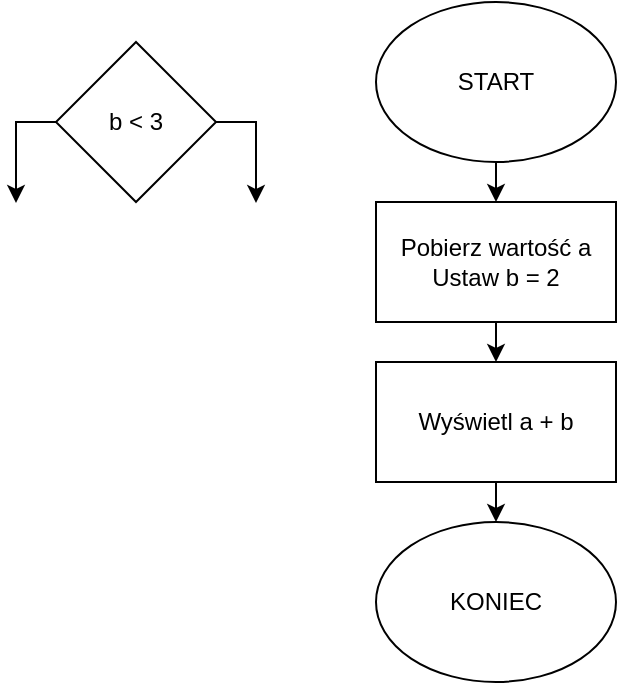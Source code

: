 <mxfile version="20.8.20" type="github">
  <diagram id="C5RBs43oDa-KdzZeNtuy" name="Page-1">
    <mxGraphModel dx="1434" dy="796" grid="1" gridSize="10" guides="1" tooltips="1" connect="1" arrows="1" fold="1" page="1" pageScale="1" pageWidth="827" pageHeight="1169" math="0" shadow="0">
      <root>
        <mxCell id="WIyWlLk6GJQsqaUBKTNV-0" />
        <mxCell id="WIyWlLk6GJQsqaUBKTNV-1" parent="WIyWlLk6GJQsqaUBKTNV-0" />
        <mxCell id="XfovjJsDHhwmgDvpTh42-8" style="edgeStyle=orthogonalEdgeStyle;rounded=0;orthogonalLoop=1;jettySize=auto;html=1;exitX=0.5;exitY=1;exitDx=0;exitDy=0;entryX=0.5;entryY=0;entryDx=0;entryDy=0;" edge="1" parent="WIyWlLk6GJQsqaUBKTNV-1" source="XfovjJsDHhwmgDvpTh42-0" target="XfovjJsDHhwmgDvpTh42-1">
          <mxGeometry relative="1" as="geometry" />
        </mxCell>
        <mxCell id="XfovjJsDHhwmgDvpTh42-0" value="START" style="ellipse;whiteSpace=wrap;html=1;" vertex="1" parent="WIyWlLk6GJQsqaUBKTNV-1">
          <mxGeometry x="680" y="20" width="120" height="80" as="geometry" />
        </mxCell>
        <mxCell id="XfovjJsDHhwmgDvpTh42-9" style="edgeStyle=orthogonalEdgeStyle;rounded=0;orthogonalLoop=1;jettySize=auto;html=1;exitX=0.5;exitY=1;exitDx=0;exitDy=0;entryX=0.5;entryY=0;entryDx=0;entryDy=0;" edge="1" parent="WIyWlLk6GJQsqaUBKTNV-1" source="XfovjJsDHhwmgDvpTh42-1" target="XfovjJsDHhwmgDvpTh42-4">
          <mxGeometry relative="1" as="geometry" />
        </mxCell>
        <mxCell id="XfovjJsDHhwmgDvpTh42-1" value="Pobierz wartość a&lt;br&gt;Ustaw b = 2" style="rounded=0;whiteSpace=wrap;html=1;" vertex="1" parent="WIyWlLk6GJQsqaUBKTNV-1">
          <mxGeometry x="680" y="120" width="120" height="60" as="geometry" />
        </mxCell>
        <mxCell id="XfovjJsDHhwmgDvpTh42-7" style="edgeStyle=orthogonalEdgeStyle;rounded=0;orthogonalLoop=1;jettySize=auto;html=1;exitX=0.5;exitY=1;exitDx=0;exitDy=0;entryX=0.5;entryY=0;entryDx=0;entryDy=0;" edge="1" parent="WIyWlLk6GJQsqaUBKTNV-1" source="XfovjJsDHhwmgDvpTh42-4" target="XfovjJsDHhwmgDvpTh42-6">
          <mxGeometry relative="1" as="geometry" />
        </mxCell>
        <mxCell id="XfovjJsDHhwmgDvpTh42-4" value="Wyświetl a + b" style="rounded=0;whiteSpace=wrap;html=1;" vertex="1" parent="WIyWlLk6GJQsqaUBKTNV-1">
          <mxGeometry x="680" y="200" width="120" height="60" as="geometry" />
        </mxCell>
        <mxCell id="XfovjJsDHhwmgDvpTh42-6" value="KONIEC" style="ellipse;whiteSpace=wrap;html=1;" vertex="1" parent="WIyWlLk6GJQsqaUBKTNV-1">
          <mxGeometry x="680" y="280" width="120" height="80" as="geometry" />
        </mxCell>
        <mxCell id="XfovjJsDHhwmgDvpTh42-11" style="edgeStyle=orthogonalEdgeStyle;rounded=0;orthogonalLoop=1;jettySize=auto;html=1;" edge="1" parent="WIyWlLk6GJQsqaUBKTNV-1" source="XfovjJsDHhwmgDvpTh42-10">
          <mxGeometry relative="1" as="geometry">
            <mxPoint x="620" y="120" as="targetPoint" />
          </mxGeometry>
        </mxCell>
        <mxCell id="XfovjJsDHhwmgDvpTh42-12" style="edgeStyle=orthogonalEdgeStyle;rounded=0;orthogonalLoop=1;jettySize=auto;html=1;exitX=0;exitY=0.5;exitDx=0;exitDy=0;" edge="1" parent="WIyWlLk6GJQsqaUBKTNV-1" source="XfovjJsDHhwmgDvpTh42-10">
          <mxGeometry relative="1" as="geometry">
            <mxPoint x="500" y="120" as="targetPoint" />
          </mxGeometry>
        </mxCell>
        <mxCell id="XfovjJsDHhwmgDvpTh42-10" value="b &amp;lt; 3" style="rhombus;whiteSpace=wrap;html=1;" vertex="1" parent="WIyWlLk6GJQsqaUBKTNV-1">
          <mxGeometry x="520" y="40" width="80" height="80" as="geometry" />
        </mxCell>
      </root>
    </mxGraphModel>
  </diagram>
</mxfile>
